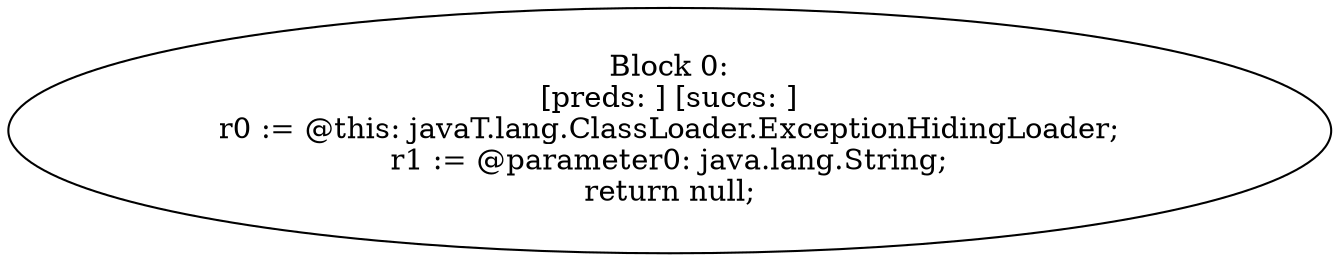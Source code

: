 digraph "unitGraph" {
    "Block 0:
[preds: ] [succs: ]
r0 := @this: javaT.lang.ClassLoader.ExceptionHidingLoader;
r1 := @parameter0: java.lang.String;
return null;
"
}
